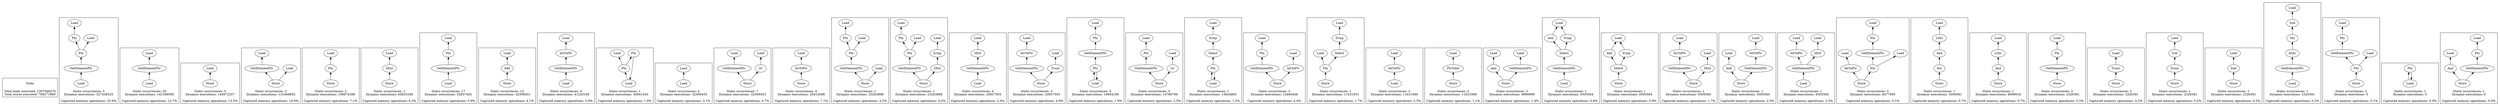 strict digraph {
rankdir=BT
subgraph {
Stats [shape=plaintext]
cluster=true
label="Total loads executed: 1307048276\nTotal stores executed: 768271869"
}
subgraph {
"0_48" [label="GetElementPtr"]
"0_47" [label="Phi"]
"0_48" -> "0_47"
{
rank=min
comment=<Ids: 49, 52, 61, 65, 68>
"0_49" [label="Load"]
}
"0_49" -> "0_48"
"0_100" [label="Phi"]
"0_98" [label="Load"]
"0_100" -> "0_98"
"0_44" [label="Load"]
"0_47" -> "0_44"
"0_47" -> "0_100"
cluster=true
label="Static occurrences: 5\nDynamic executions: 327438325\n\nCaptured memory operations: 25.6%"
}
subgraph {
"1_87" [label="GetElementPtr"]
"1_86" [label="Load"]
"1_87" -> "1_86"
{
rank=min
comment=<Ids: 88, 107, 116, 154, 194, 227, 245, 249, 252, 264, 268, 271, 281, 340, 414, 476, 494, 507, 547, 584>
"1_88" [label="Load"]
}
"1_88" -> "1_87"
cluster=true
label="Static occurrences: 20\nDynamic executions: 143189595\n\nCaptured memory operations: 13.7%"
}
subgraph {
{
rank=min
comment=<Ids: 5, 66, 69, 303, 595>
"2_5" [label="Store"]
}
"2_4" [label="Load"]
"2_5" -> "2_4"
cluster=true
label="Static occurrences: 5\nDynamic executions: 140972257\n\nCaptured memory operations: 13.5%"
}
subgraph {
"3_92" [label="GetElementPtr"]
"3_91" [label="Load"]
"3_92" -> "3_91"
{
rank=min
comment=<Ids: 93, 96>
"3_93" [label="Store"]
}
"3_93" -> "3_92"
"3_90" [label="Load"]
"3_93" -> "3_90"
cluster=true
label="Static occurrences: 2\nDynamic executions: 131666692\n\nCaptured memory operations: 19.0%"
}
subgraph {
"4_100" [label="Phi"]
"4_98" [label="Load"]
"4_100" -> "4_98"
{
rank=min
comment=<Ids: 101, 215>
"4_101" [label="Store"]
}
"4_101" -> "4_100"
cluster=true
label="Static occurrences: 2\nDynamic executions: 106674389\n\nCaptured memory operations: 7.1%"
}
subgraph {
"5_62" [label="SExt"]
"5_61" [label="Load"]
"5_62" -> "5_61"
{
rank=min
comment=<Ids: 63>
"5_63" [label="Store"]
}
"5_63" -> "5_62"
cluster=true
label="Static occurrences: 1\nDynamic executions: 65833346\n\nCaptured memory operations: 6.3%"
}
subgraph {
"6_146" [label="GetElementPtr"]
"6_141" [label="Phi"]
"6_146" -> "6_141"
{
rank=min
comment=<Ids: 147, 151, 182, 187, 191, 328, 333, 337, 402, 407, 411, 464, 469, 473, 535, 540, 544>
"6_147" [label="Load"]
}
"6_147" -> "6_146"
"6_139" [label="Load"]
"6_141" -> "6_139"
cluster=true
label="Static occurrences: 17\nDynamic executions: 52837492\n\nCaptured memory operations: 5.9%"
}
subgraph {
"7_34" [label="Add"]
"7_33" [label="Load"]
"7_34" -> "7_33"
{
rank=min
comment=<Ids: 35, 75, 113, 176, 219, 224, 322, 396, 458, 529, 569, 581>
"7_35" [label="Store"]
}
"7_35" -> "7_34"
cluster=true
label="Static occurrences: 12\nDynamic executions: 42569451\n\nCaptured memory operations: 4.1%"
}
subgraph {
"8_373" [label="GetElementPtr"]
"8_372" [label="IntToPtr"]
"8_373" -> "8_372"
"8_369" [label="Load"]
"8_372" -> "8_369"
{
rank=min
comment=<Ids: 374, 381, 443, 514>
"8_374" [label="Load"]
}
"8_374" -> "8_373"
cluster=true
label="Static occurrences: 4\nDynamic executions: 41220185\n\nCaptured memory operations: 5.9%"
}
subgraph {
{
rank=min
comment=<Ids: 98>
"9_98" [label="Load"]
}
"9_47" [label="Phi"]
"9_98" -> "9_47"
"9_100" [label="Phi"]
"9_100" -> "9_98"
"9_44" [label="Load"]
"9_47" -> "9_44"
"9_47" -> "9_100"
cluster=true
label="Static occurrences: 1\nDynamic executions: 40841043\n\nCaptured memory operations: 1.9%"
}
subgraph {
{
rank=min
comment=<Ids: 53, 119, 230, 587>
"10_53" [label="Load"]
}
"10_52" [label="Load"]
"10_53" -> "10_52"
cluster=true
label="Static occurrences: 4\nDynamic executions: 32569455\n\nCaptured memory operations: 3.1%"
}
subgraph {
"11_106" [label="GetElementPtr"]
"11_105" [label="Load"]
"11_106" -> "11_105"
"11_108" [label="Or"]
"11_107" [label="Load"]
"11_108" -> "11_107"
{
rank=min
comment=<Ids: 109, 118, 229, 283, 496, 509, 586>
"11_109" [label="Store"]
}
"11_109" -> "11_106"
"11_109" -> "11_108"
cluster=true
label="Static occurrences: 7\nDynamic executions: 32569453\n\nCaptured memory operations: 4.7%"
}
subgraph {
"12_372" [label="IntToPtr"]
"12_369" [label="Load"]
"12_372" -> "12_369"
{
rank=min
comment=<Ids: 397, 417, 459, 479, 530, 550>
"12_397" [label="Store"]
}
"12_397" -> "12_372"
cluster=true
label="Static occurrences: 6\nDynamic executions: 29414598\n\nCaptured memory operations: 7.1%"
}
subgraph {
"13_51" [label="GetElementPtr"]
"13_47" [label="Phi"]
"13_51" -> "13_47"
"13_100" [label="Phi"]
"13_98" [label="Load"]
"13_100" -> "13_98"
"13_44" [label="Load"]
"13_47" -> "13_44"
"13_47" -> "13_100"
{
rank=min
comment=<Ids: 54>
"13_54" [label="Store"]
}
"13_54" -> "13_51"
"13_53" [label="Load"]
"13_54" -> "13_53"
cluster=true
label="Static occurrences: 1\nDynamic executions: 23263898\n\nCaptured memory operations: 4.2%"
}
subgraph {
"14_48" [label="GetElementPtr"]
"14_47" [label="Phi"]
"14_48" -> "14_47"
"14_55" [label="ICmp"]
"14_53" [label="Load"]
"14_55" -> "14_53"
"14_100" [label="Phi"]
"14_98" [label="Load"]
"14_100" -> "14_98"
"14_44" [label="Load"]
"14_47" -> "14_44"
"14_47" -> "14_100"
{
rank=min
comment=<Ids: 57>
"14_57" [label="Store"]
}
"14_57" -> "14_48"
"14_56" [label="ZExt"]
"14_57" -> "14_56"
"14_56" -> "14_55"
cluster=true
label="Static occurrences: 1\nDynamic executions: 23263898\n\nCaptured memory operations: 4.2%"
}
subgraph {
"15_166" [label="GetElementPtr"]
"15_165" [label="SExt"]
"15_166" -> "15_165"
{
rank=min
comment=<Ids: 167, 387, 449, 520>
"15_167" [label="Load"]
}
"15_167" -> "15_166"
"15_161" [label="Load"]
"15_165" -> "15_161"
cluster=true
label="Static occurrences: 4\nDynamic executions: 20937503\n\nCaptured memory operations: 2.0%"
}
subgraph {
"16_380" [label="GetElementPtr"]
"16_372" [label="IntToPtr"]
"16_380" -> "16_372"
"16_369" [label="Load"]
"16_372" -> "16_369"
{
rank=min
comment=<Ids: 400, 462, 533>
"16_400" [label="Store"]
}
"16_400" -> "16_380"
"16_399" [label="Trunc"]
"16_400" -> "16_399"
"16_398" [label="Load"]
"16_399" -> "16_398"
cluster=true
label="Static occurrences: 3\nDynamic executions: 20937503\n\nCaptured memory operations: 4.9%"
}
subgraph {
"17_181" [label="GetElementPtr"]
"17_169" [label="Phi"]
"17_181" -> "17_169"
{
rank=min
comment=<Ids: 200, 346, 420, 482, 553>
"17_200" [label="Load"]
}
"17_199" [label="Phi"]
"17_200" -> "17_199"
"17_199" -> "17_181"
"17_199" -> "17_200"
"17_167" [label="Load"]
"17_169" -> "17_167"
cluster=true
label="Static occurrences: 5\nDynamic executions: 16954190\n\nCaptured memory operations: 1.9%"
}
subgraph {
"18_186" [label="GetElementPtr"]
"18_169" [label="Phi"]
"18_186" -> "18_169"
"18_188" [label="Or"]
"18_187" [label="Load"]
"18_188" -> "18_187"
"18_167" [label="Load"]
"18_169" -> "18_167"
{
rank=min
comment=<Ids: 189, 335, 409, 471, 542>
"18_189" [label="Store"]
}
"18_189" -> "18_186"
"18_189" -> "18_188"
cluster=true
label="Static occurrences: 5\nDynamic executions: 14786799\n\nCaptured memory operations: 2.5%"
}
subgraph {
"19_359" [label="ICmp"]
"19_358" [label="Load"]
"19_359" -> "19_358"
{
rank=min
comment=<Ids: 364>
"19_364" [label="Load"]
}
"19_363" [label="Phi"]
"19_364" -> "19_363"
"19_363" -> "19_364"
"19_360" [label="Select"]
"19_363" -> "19_360"
"19_360" -> "19_359"
cluster=true
label="Static occurrences: 1\nDynamic executions: 13624893\n\nCaptured memory operations: 1.2%"
}
subgraph {
"20_401" [label="GetElementPtr"]
"20_389" [label="Phi"]
"20_401" -> "20_389"
"20_372" [label="IntToPtr"]
"20_369" [label="Load"]
"20_372" -> "20_369"
"20_387" [label="Load"]
"20_389" -> "20_387"
{
rank=min
comment=<Ids: 405, 467, 538>
"20_405" [label="Store"]
}
"20_405" -> "20_401"
"20_405" -> "20_372"
cluster=true
label="Static occurrences: 3\nDynamic executions: 12460408\n\nCaptured memory operations: 4.4%"
}
subgraph {
"21_359" [label="ICmp"]
"21_358" [label="Load"]
"21_359" -> "21_358"
"21_363" [label="Phi"]
"21_364" [label="Load"]
"21_363" -> "21_364"
"21_360" [label="Select"]
"21_363" -> "21_360"
"21_360" -> "21_359"
{
rank=min
comment=<Ids: 367>
"21_367" [label="Store"]
}
"21_367" -> "21_363"
cluster=true
label="Static occurrences: 1\nDynamic executions: 11631951\n\nCaptured memory operations: 1.7%"
}
subgraph {
"22_372" [label="IntToPtr"]
"22_369" [label="Load"]
"22_372" -> "22_369"
{
rank=min
comment=<Ids: 377, 431>
"22_377" [label="Load"]
}
"22_377" -> "22_372"
cluster=true
label="Static occurrences: 2\nDynamic executions: 11631949\n\nCaptured memory operations: 2.5%"
}
subgraph {
"23_378" [label="PtrToInt"]
"23_377" [label="Load"]
"23_378" -> "23_377"
{
rank=min
comment=<Ids: 379, 433>
"23_379" [label="Store"]
}
"23_379" -> "23_378"
cluster=true
label="Static occurrences: 2\nDynamic executions: 11631949\n\nCaptured memory operations: 1.1%"
}
subgraph {
"24_246" [label="And"]
"24_245" [label="Load"]
"24_246" -> "24_245"
"24_244" [label="GetElementPtr"]
"24_239" [label="Load"]
"24_244" -> "24_239"
{
rank=min
comment=<Ids: 247, 266>
"24_247" [label="Store"]
}
"24_247" -> "24_246"
"24_247" -> "24_244"
cluster=true
label="Static occurrences: 2\nDynamic executions: 9999999\n\nCaptured memory operations: 1.4%"
}
subgraph {
"25_296" [label="Add"]
"25_295" [label="Load"]
"25_296" -> "25_295"
"25_300" [label="GetElementPtr"]
"25_298" [label="Select"]
"25_300" -> "25_298"
"25_297" [label="ICmp"]
"25_297" -> "25_295"
{
rank=min
comment=<Ids: 301>
"25_301" [label="Load"]
}
"25_301" -> "25_300"
"25_298" -> "25_296"
"25_298" -> "25_297"
cluster=true
label="Static occurrences: 1\nDynamic executions: 9305564\n\nCaptured memory operations: 0.8%"
}
subgraph {
"26_296" [label="Add"]
"26_295" [label="Load"]
"26_296" -> "26_295"
"26_297" [label="ICmp"]
"26_297" -> "26_295"
"26_298" [label="Select"]
"26_298" -> "26_296"
"26_298" -> "26_297"
{
rank=min
comment=<Ids: 299>
"26_299" [label="Store"]
}
"26_299" -> "26_298"
cluster=true
label="Static occurrences: 1\nDynamic executions: 9305564\n\nCaptured memory operations: 0.8%"
}
subgraph {
"27_438" [label="GetElementPtr"]
"27_430" [label="IntToPtr"]
"27_438" -> "27_430"
"27_427" [label="Load"]
"27_430" -> "27_427"
"27_437" [label="SExt"]
"27_436" [label="Load"]
"27_437" -> "27_436"
{
rank=min
comment=<Ids: 439>
"27_439" [label="Store"]
}
"27_439" -> "27_438"
"27_439" -> "27_437"
cluster=true
label="Static occurrences: 1\nDynamic executions: 9305560\n\nCaptured memory operations: 1.7%"
}
subgraph {
"28_440" [label="Add"]
"28_374" [label="Load"]
"28_440" -> "28_374"
"28_373" [label="GetElementPtr"]
"28_372" [label="IntToPtr"]
"28_373" -> "28_372"
"28_369" [label="Load"]
"28_372" -> "28_369"
{
rank=min
comment=<Ids: 441>
"28_441" [label="Store"]
}
"28_441" -> "28_440"
"28_441" -> "28_373"
cluster=true
label="Static occurrences: 1\nDynamic executions: 9305560\n\nCaptured memory operations: 2.5%"
}
subgraph {
"29_435" [label="GetElementPtr"]
"29_372" [label="IntToPtr"]
"29_435" -> "29_372"
"29_434" [label="SExt"]
"29_435" -> "29_434"
"29_369" [label="Load"]
"29_372" -> "29_369"
{
rank=min
comment=<Ids: 436>
"29_436" [label="Load"]
}
"29_436" -> "29_435"
"29_374" [label="Load"]
"29_434" -> "29_374"
cluster=true
label="Static occurrences: 1\nDynamic executions: 9305560\n\nCaptured memory operations: 2.5%"
}
subgraph {
"30_401" [label="GetElementPtr"]
"30_389" [label="Phi"]
"30_401" -> "30_389"
"30_372" [label="IntToPtr"]
"30_369" [label="Load"]
"30_372" -> "30_369"
"30_419" [label="Phi"]
"30_419" -> "30_401"
"30_420" [label="Load"]
"30_419" -> "30_420"
"30_387" [label="Load"]
"30_389" -> "30_387"
{
rank=min
comment=<Ids: 423, 485, 556>
"30_423" [label="Store"]
}
"30_423" -> "30_372"
"30_423" -> "30_419"
cluster=true
label="Static occurrences: 3\nDynamic executions: 8477095\n\nCaptured memory operations: 5.1%"
}
subgraph {
"31_236" [label="And"]
"31_235" [label="LShr"]
"31_236" -> "31_235"
"31_232" [label="Load"]
"31_235" -> "31_232"
{
rank=min
comment=<Ids: 257>
"31_257" [label="Store"]
}
"31_256" [label="Xor"]
"31_257" -> "31_256"
"31_256" -> "31_236"
cluster=true
label="Static occurrences: 1\nDynamic executions: 5000081\n\nCaptured memory operations: 0.7%"
}
subgraph {
"32_236" [label="And"]
"32_235" [label="LShr"]
"32_236" -> "32_235"
"32_232" [label="Load"]
"32_235" -> "32_232"
{
rank=min
comment=<Ids: 238>
"32_238" [label="Store"]
}
"32_238" -> "32_236"
cluster=true
label="Static occurrences: 1\nDynamic executions: 4999918\n\nCaptured memory operations: 0.7%"
}
subgraph {
"33_181" [label="GetElementPtr"]
"33_169" [label="Phi"]
"33_181" -> "33_169"
"33_167" [label="Load"]
"33_169" -> "33_167"
{
rank=min
comment=<Ids: 185, 331>
"33_185" [label="Store"]
}
"33_185" -> "33_181"
cluster=true
label="Static occurrences: 2\nDynamic executions: 2326391\n\nCaptured memory operations: 0.2%"
}
subgraph {
{
rank=min
comment=<Ids: 180, 326>
"34_180" [label="Store"]
}
"34_179" [label="Trunc"]
"34_180" -> "34_179"
"34_178" [label="Load"]
"34_179" -> "34_178"
cluster=true
label="Static occurrences: 2\nDynamic executions: 2326391\n\nCaptured memory operations: 0.2%"
}
subgraph {
{
rank=min
comment=<Ids: 290>
"35_290" [label="Store"]
}
"35_288" [label="Trunc"]
"35_290" -> "35_288"
"35_286" [label="Sub"]
"35_285" [label="Load"]
"35_286" -> "35_285"
"35_288" -> "35_286"
cluster=true
label="Static occurrences: 1\nDynamic executions: 2326391\n\nCaptured memory operations: 0.2%"
}
subgraph {
{
rank=min
comment=<Ids: 287>
"36_287" [label="Store"]
}
"36_286" [label="Sub"]
"36_287" -> "36_286"
"36_285" [label="Load"]
"36_286" -> "36_285"
cluster=true
label="Static occurrences: 1\nDynamic executions: 2326391\n\nCaptured memory operations: 0.2%"
}
subgraph {
"37_311" [label="AShr"]
"37_310" [label="Shl"]
"37_311" -> "37_310"
"37_312" [label="GetElementPtr"]
"37_312" -> "37_311"
{
rank=min
comment=<Ids: 313>
"37_313" [label="Load"]
}
"37_313" -> "37_312"
"37_286" [label="Sub"]
"37_310" -> "37_286"
"37_285" [label="Load"]
"37_286" -> "37_285"
cluster=true
label="Static occurrences: 1\nDynamic executions: 2326391\n\nCaptured memory operations: 0.2%"
}
subgraph {
"38_181" [label="GetElementPtr"]
"38_169" [label="Phi"]
"38_181" -> "38_169"
"38_199" [label="Phi"]
"38_199" -> "38_181"
"38_200" [label="Load"]
"38_199" -> "38_200"
"38_167" [label="Load"]
"38_169" -> "38_167"
{
rank=min
comment=<Ids: 203, 349>
"38_203" [label="Store"]
}
"38_203" -> "38_199"
cluster=true
label="Static occurrences: 2\nDynamic executions: 0\n\nCaptured memory operations: 0.1%"
}
subgraph {
{
rank=min
comment=<Ids: 212>
"39_212" [label="Load"]
}
"39_211" [label="Phi"]
"39_212" -> "39_211"
"39_211" -> "39_212"
cluster=true
label="Static occurrences: 1\nDynamic executions: 0\n\nCaptured memory operations: 0.0%"
}
subgraph {
"40_148" [label="And"]
"40_147" [label="Load"]
"40_148" -> "40_147"
"40_146" [label="GetElementPtr"]
"40_141" [label="Phi"]
"40_146" -> "40_141"
"40_139" [label="Load"]
"40_141" -> "40_139"
{
rank=min
comment=<Ids: 149>
"40_149" [label="Store"]
}
"40_149" -> "40_148"
"40_149" -> "40_146"
cluster=true
label="Static occurrences: 1\nDynamic executions: 0\n\nCaptured memory operations: 0.0%"
}
}

